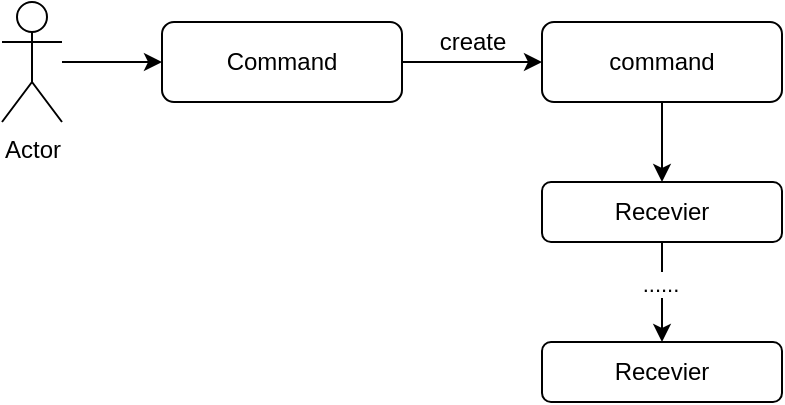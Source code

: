 <mxfile>
    <diagram id="Qdb0lrRBtTkDNOaps1U8" name="Page-1">
        <mxGraphModel dx="753" dy="617" grid="1" gridSize="10" guides="1" tooltips="1" connect="1" arrows="1" fold="1" page="1" pageScale="1" pageWidth="827" pageHeight="1169" math="0" shadow="0">
            <root>
                <mxCell id="0"/>
                <mxCell id="1" parent="0"/>
                <mxCell id="6" style="edgeStyle=none;html=1;entryX=0;entryY=0.5;entryDx=0;entryDy=0;" edge="1" parent="1" source="2" target="3">
                    <mxGeometry relative="1" as="geometry"/>
                </mxCell>
                <mxCell id="2" value="Command" style="rounded=1;whiteSpace=wrap;html=1;" vertex="1" parent="1">
                    <mxGeometry x="150" y="240" width="120" height="40" as="geometry"/>
                </mxCell>
                <mxCell id="13" style="edgeStyle=none;html=1;entryX=0.5;entryY=0;entryDx=0;entryDy=0;" edge="1" parent="1" source="3" target="8">
                    <mxGeometry relative="1" as="geometry">
                        <mxPoint x="400" y="330" as="targetPoint"/>
                    </mxGeometry>
                </mxCell>
                <mxCell id="3" value="command" style="rounded=1;whiteSpace=wrap;html=1;" vertex="1" parent="1">
                    <mxGeometry x="340" y="240" width="120" height="40" as="geometry"/>
                </mxCell>
                <mxCell id="5" style="edgeStyle=none;html=1;entryX=0;entryY=0.5;entryDx=0;entryDy=0;" edge="1" parent="1" source="4" target="2">
                    <mxGeometry relative="1" as="geometry"/>
                </mxCell>
                <mxCell id="4" value="Actor" style="shape=umlActor;verticalLabelPosition=bottom;verticalAlign=top;html=1;outlineConnect=0;" vertex="1" parent="1">
                    <mxGeometry x="70" y="230" width="30" height="60" as="geometry"/>
                </mxCell>
                <mxCell id="7" value="create" style="text;html=1;align=center;verticalAlign=middle;resizable=0;points=[];autosize=1;strokeColor=none;fillColor=none;" vertex="1" parent="1">
                    <mxGeometry x="280" y="240" width="50" height="20" as="geometry"/>
                </mxCell>
                <mxCell id="17" style="edgeStyle=none;html=1;entryX=0.5;entryY=0;entryDx=0;entryDy=0;" edge="1" parent="1" source="8" target="16">
                    <mxGeometry relative="1" as="geometry"/>
                </mxCell>
                <mxCell id="18" value="......" style="edgeLabel;html=1;align=center;verticalAlign=middle;resizable=0;points=[];" vertex="1" connectable="0" parent="17">
                    <mxGeometry x="0.513" relative="1" as="geometry">
                        <mxPoint x="-1" y="-17" as="offset"/>
                    </mxGeometry>
                </mxCell>
                <mxCell id="8" value="Recevier" style="rounded=1;whiteSpace=wrap;html=1;" vertex="1" parent="1">
                    <mxGeometry x="340" y="320" width="120" height="30" as="geometry"/>
                </mxCell>
                <mxCell id="16" value="Recevier" style="rounded=1;whiteSpace=wrap;html=1;" vertex="1" parent="1">
                    <mxGeometry x="340" y="400" width="120" height="30" as="geometry"/>
                </mxCell>
            </root>
        </mxGraphModel>
    </diagram>
</mxfile>